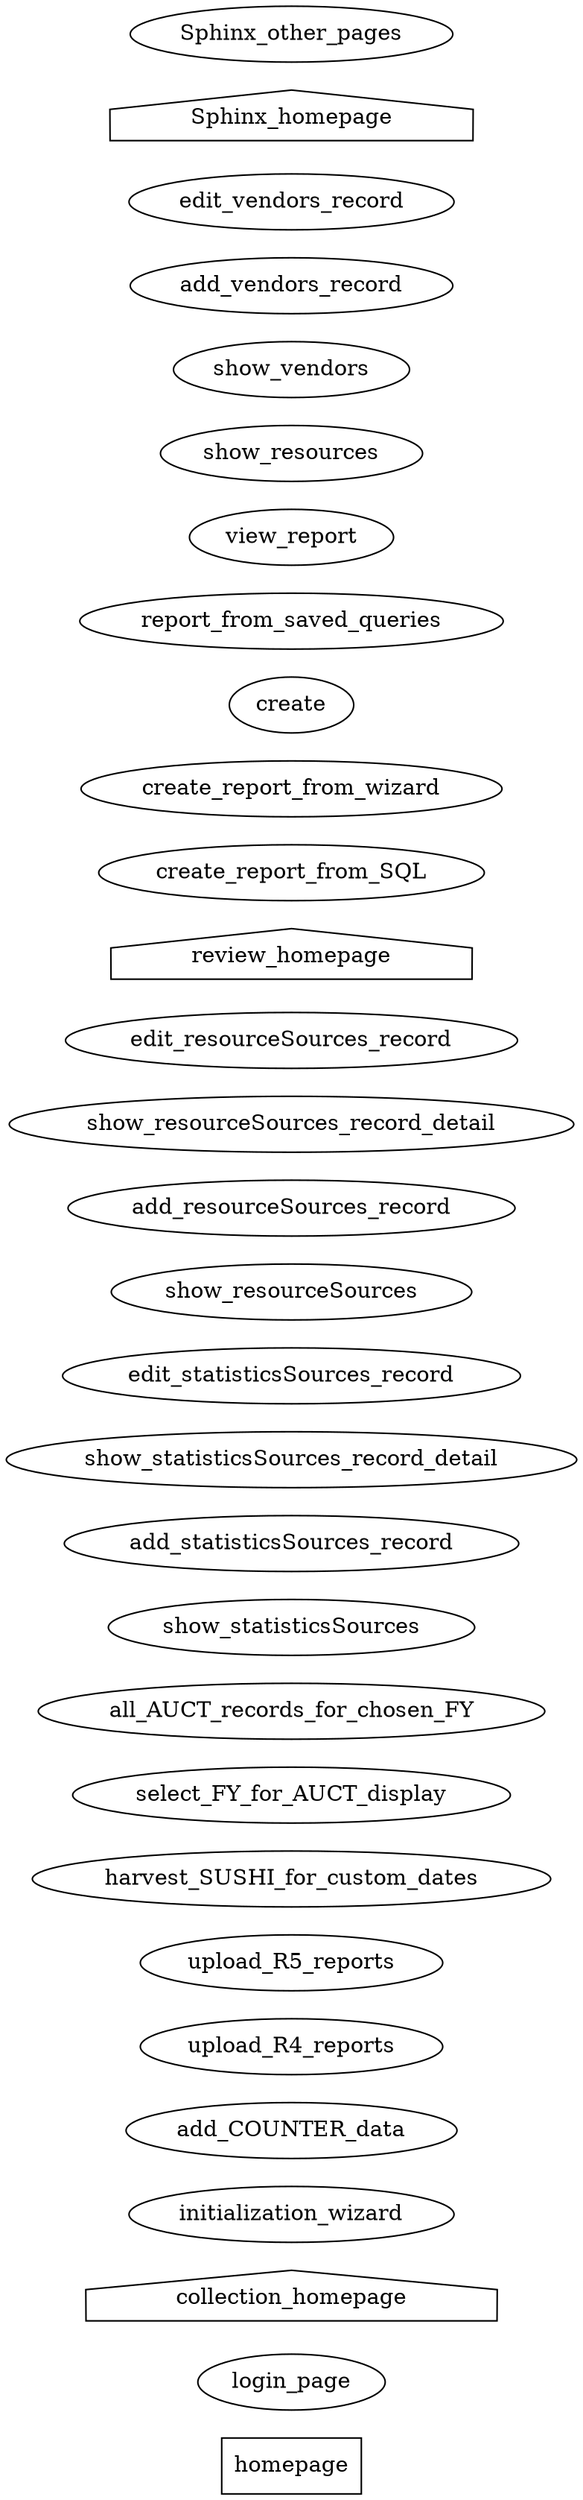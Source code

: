 digraph nolcat_sitemap {
    /* *** NoLCAT SITEMAP *** */
    rankdir=LR


    /* *** Homepage and Authentication *** */
    // The web app homepage and pages for authentication
    homepage [shape="box"]
        //homepage -> login_page
        //homepage -> collection_homepage
        //homepage -> review_homepage
        //homepage -> Sphinx_homepage
    

    login_page
    // And any other pages needed for authentication


    /* *** Collecting Usage Statistics *** */
    // Pages for collecting usage statistics
    collection_homepage [shape="house"]
        //collection_homepage -> add_COUNTER_data
        //collection_homepage -> select_FY_for_AUCT_display
        //collection_homepage -> show_statisticsSources
        //collection_homepage -> show_resourceSources
    initialization_wizard
    add_COUNTER_data
        //add_COUNTER_data -> upload_R4_reports
        //add_COUNTER_data -> upload_R5_reports
        //add_COUNTER_data -> harvest_SUSHI_for_custom_dates

    // Pages for ingesting COUNTER data
    upload_R4_reports
    upload_R5_reports
    harvest_SUSHI_for_custom_dates

    // Pages for organizing usage statistics collection
    select_FY_for_AUCT_display
        //select_FY_for_AUCT_display -> all_AUCT_records_for_chosen_FY
    all_AUCT_records_for_chosen_FY
    
    show_statisticsSources
        //show_statisticsSources -> add_statisticsSources_record
        //show_statisticsSources -> show_statisticsSources_record_detail
    add_statisticsSources_record
    show_statisticsSources_record_detail
        //show_statisticsSources_record_detail -> edit_statisticsSources_record
    edit_statisticsSources_record // Includes adding or editing notes

    show_resourceSources
        //show_resourceSources -> add_resourceSources_record
        //show_resourceSources -> show_resourceSources_record_detail
    add_resourceSources_record
    show_resourceSources_record_detail
        //show_resourceSources_record_detail -> edit_resourceSources_record
    edit_resourceSources_record // Includes adding or editing notes


    /* *** Reviewing Usage Statistics *** */
    // Pages for reviewing usage data
    review_homepage [shape="house"]
        //review_homepage -> create_report_from_SQL
        //review_homepage -> create_report_from_wizard
        //review_homepage -> create report_from_saved_queries
        //review_homepage -> show_resourceSources /* DUPLICATED BOX */
        //review_homepage -> show_resources
        //review_homepage -> show_vendors
    
    create_report_from_SQL // Runs a custom SQL statement against the database
    create_report_from_wizard // GUI options are used to write SQL behind the scenes
    create report_from_saved_queries // SQL statements that are either complete or only ask for one input for commonly asked questions

        //create_report_from_SQL -> view_report
        //create_report_from_wizard -> view_report
        //create_report_from_saved_queries -> view_report
    view_report

    show_resources // Meaning the items in the resources table
    
        //show_resourceSources -> add_resourceSources_record
    add_resourceSources_record
        //show_resourceSources_record_detail -> edit_resourceSources_record
    edit_resourceSources_record // Includes adding or editing notes
    /* A way to handle adding `statisticsSources` to these `resourcesSources` must be developed */

    show_vendors
        //show_vendors -> add_vendors_record
    add_vendors_record
        //show_vendors_record_detail -> edit_vendors_record
    edit_vendors_record // Includes adding or editing notes


    /* *** Program Documentation *** */
    // The Sphinx documentation for the web app
    Sphinx_homepage [shape="house"]
        //Sphinx_homepage -> Sphinx_other_pages

    Sphinx_other_pages // Use Sphinx itself for site organization
}